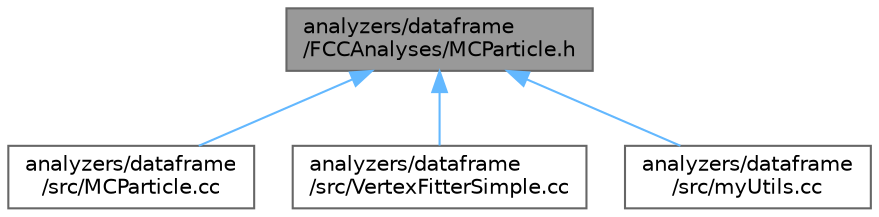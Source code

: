 digraph "analyzers/dataframe/FCCAnalyses/MCParticle.h"
{
 // LATEX_PDF_SIZE
  bgcolor="transparent";
  edge [fontname=Helvetica,fontsize=10,labelfontname=Helvetica,labelfontsize=10];
  node [fontname=Helvetica,fontsize=10,shape=box,height=0.2,width=0.4];
  Node1 [id="Node000001",label="analyzers/dataframe\l/FCCAnalyses/MCParticle.h",height=0.2,width=0.4,color="gray40", fillcolor="grey60", style="filled", fontcolor="black",tooltip=" "];
  Node1 -> Node2 [id="edge1_Node000001_Node000002",dir="back",color="steelblue1",style="solid",tooltip=" "];
  Node2 [id="Node000002",label="analyzers/dataframe\l/src/MCParticle.cc",height=0.2,width=0.4,color="grey40", fillcolor="white", style="filled",URL="$_m_c_particle_8cc.html",tooltip=" "];
  Node1 -> Node3 [id="edge2_Node000001_Node000003",dir="back",color="steelblue1",style="solid",tooltip=" "];
  Node3 [id="Node000003",label="analyzers/dataframe\l/src/VertexFitterSimple.cc",height=0.2,width=0.4,color="grey40", fillcolor="white", style="filled",URL="$_vertex_fitter_simple_8cc.html",tooltip=" "];
  Node1 -> Node4 [id="edge3_Node000001_Node000004",dir="back",color="steelblue1",style="solid",tooltip=" "];
  Node4 [id="Node000004",label="analyzers/dataframe\l/src/myUtils.cc",height=0.2,width=0.4,color="grey40", fillcolor="white", style="filled",URL="$my_utils_8cc.html",tooltip=" "];
}
